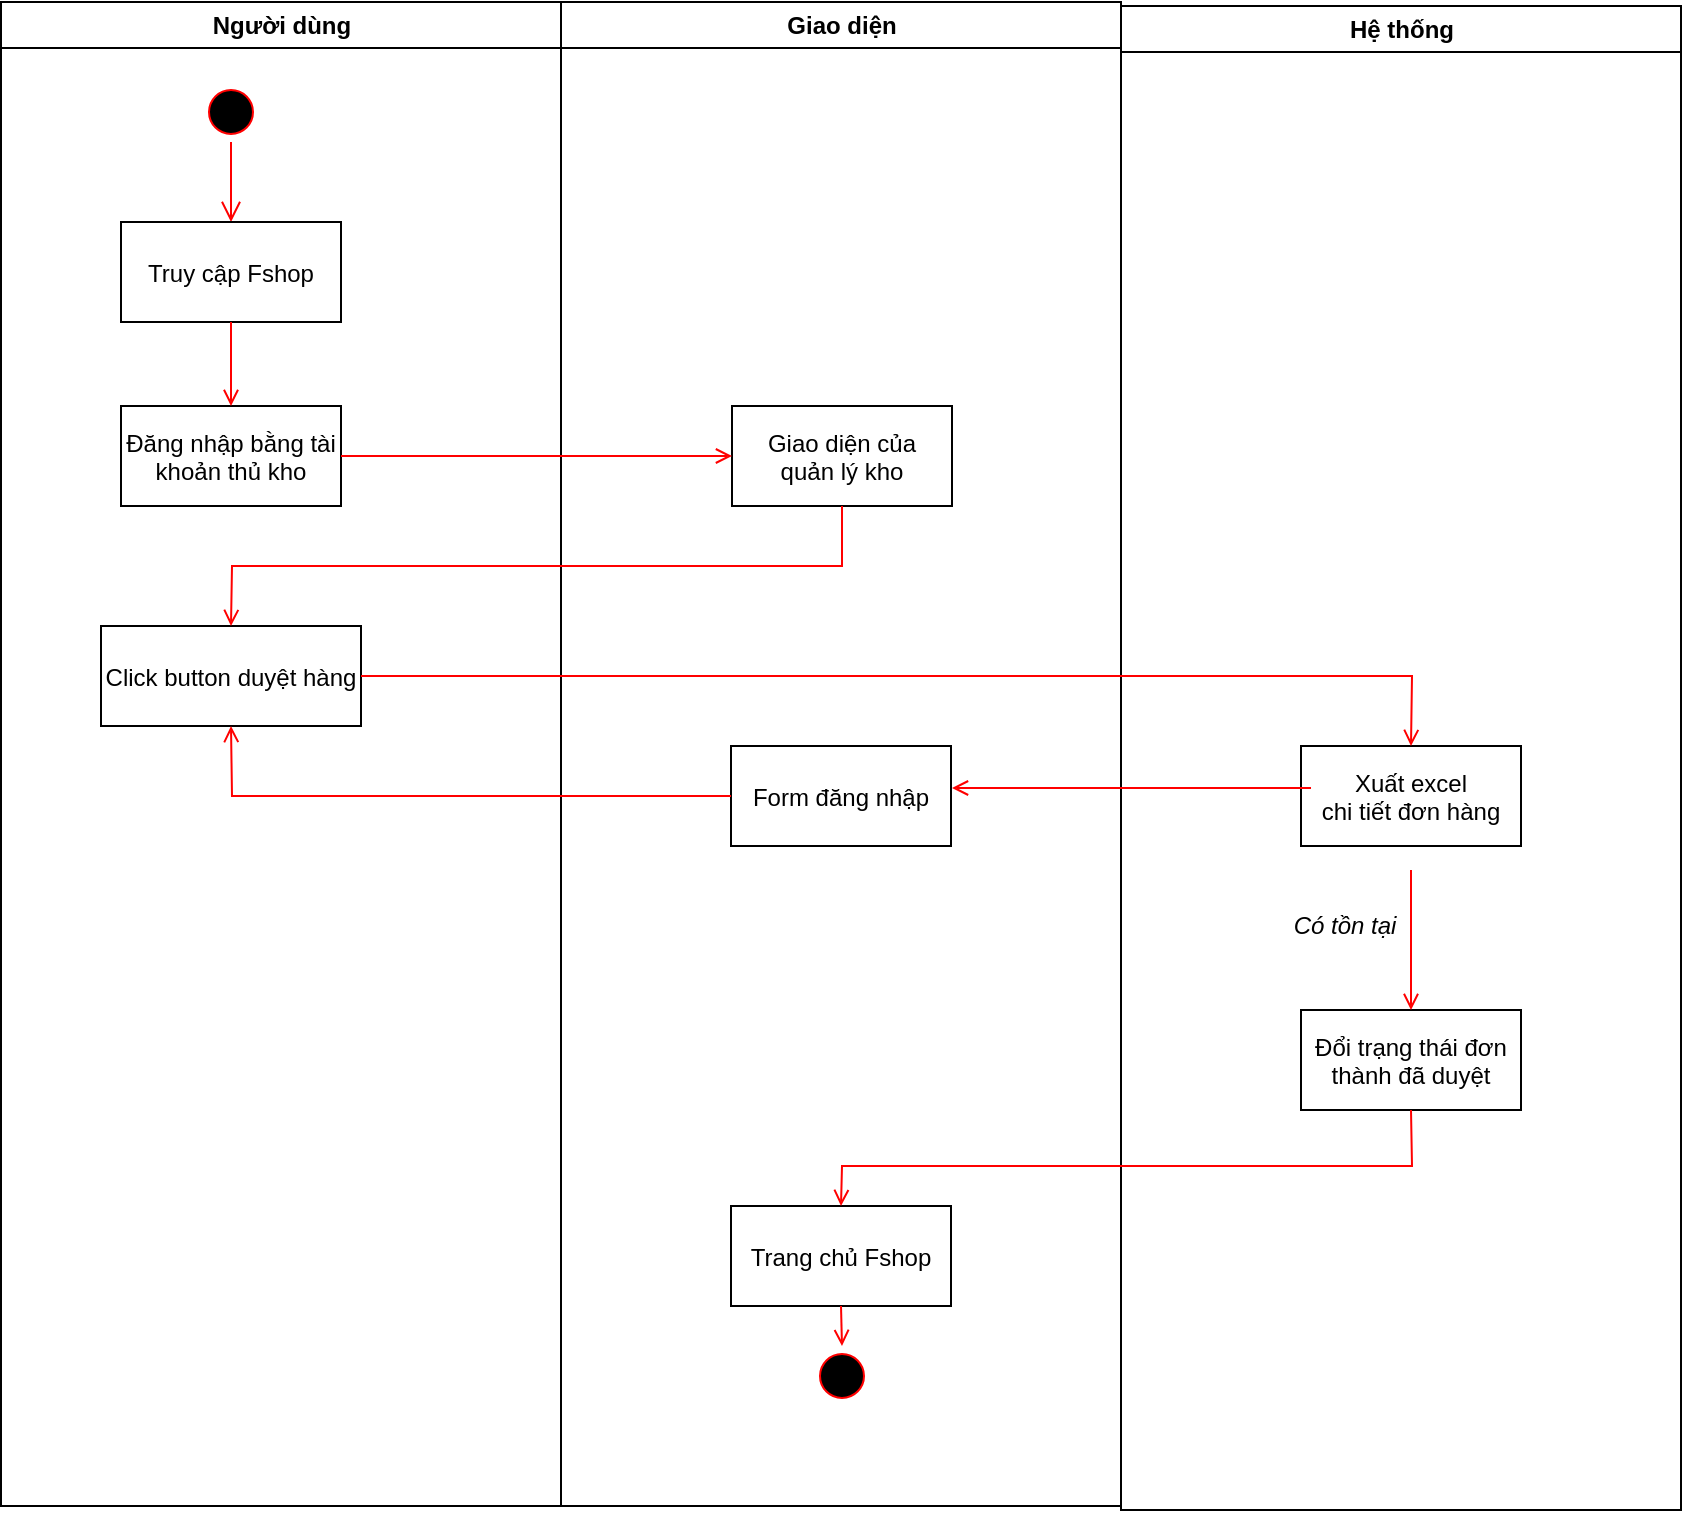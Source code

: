 <mxfile version="14.8.5" type="github">
  <diagram id="WE8mRkxJ6QYw7pnQf_lu" name="Page-1">
    <mxGraphModel dx="1360" dy="729" grid="1" gridSize="10" guides="1" tooltips="1" connect="1" arrows="1" fold="1" page="1" pageScale="1" pageWidth="827" pageHeight="1169" math="0" shadow="0">
      <root>
        <mxCell id="0" />
        <mxCell id="1" parent="0" />
        <mxCell id="6d75Q0BAorunseVZBWpx-1" value="Người dùng" style="swimlane;whiteSpace=wrap" vertex="1" parent="1">
          <mxGeometry x="164.5" y="128" width="280" height="752" as="geometry" />
        </mxCell>
        <mxCell id="6d75Q0BAorunseVZBWpx-2" value="" style="ellipse;shape=startState;fillColor=#000000;strokeColor=#ff0000;" vertex="1" parent="6d75Q0BAorunseVZBWpx-1">
          <mxGeometry x="100" y="40" width="30" height="30" as="geometry" />
        </mxCell>
        <mxCell id="6d75Q0BAorunseVZBWpx-3" value="" style="edgeStyle=elbowEdgeStyle;elbow=horizontal;verticalAlign=bottom;endArrow=open;endSize=8;strokeColor=#FF0000;endFill=1;rounded=0" edge="1" parent="6d75Q0BAorunseVZBWpx-1" source="6d75Q0BAorunseVZBWpx-2" target="6d75Q0BAorunseVZBWpx-4">
          <mxGeometry x="100" y="40" as="geometry">
            <mxPoint x="115" y="110" as="targetPoint" />
          </mxGeometry>
        </mxCell>
        <mxCell id="6d75Q0BAorunseVZBWpx-4" value="Truy cập Fshop" style="" vertex="1" parent="6d75Q0BAorunseVZBWpx-1">
          <mxGeometry x="60" y="110" width="110" height="50" as="geometry" />
        </mxCell>
        <mxCell id="6d75Q0BAorunseVZBWpx-5" value="Đăng nhập bằng tài &#xa;khoản thủ kho" style="" vertex="1" parent="6d75Q0BAorunseVZBWpx-1">
          <mxGeometry x="60" y="202" width="110" height="50" as="geometry" />
        </mxCell>
        <mxCell id="6d75Q0BAorunseVZBWpx-6" value="" style="endArrow=open;strokeColor=#FF0000;endFill=1;rounded=0" edge="1" parent="6d75Q0BAorunseVZBWpx-1" source="6d75Q0BAorunseVZBWpx-4" target="6d75Q0BAorunseVZBWpx-5">
          <mxGeometry relative="1" as="geometry" />
        </mxCell>
        <mxCell id="6d75Q0BAorunseVZBWpx-7" value="Click button duyệt hàng" style="" vertex="1" parent="6d75Q0BAorunseVZBWpx-1">
          <mxGeometry x="50" y="312" width="130" height="50" as="geometry" />
        </mxCell>
        <mxCell id="6d75Q0BAorunseVZBWpx-8" value="Giao diện" style="swimlane;whiteSpace=wrap" vertex="1" parent="1">
          <mxGeometry x="444.5" y="128" width="280" height="752" as="geometry" />
        </mxCell>
        <mxCell id="6d75Q0BAorunseVZBWpx-9" value="Giao diện của &#xa;quản lý kho" style="" vertex="1" parent="6d75Q0BAorunseVZBWpx-8">
          <mxGeometry x="85.5" y="202" width="110" height="50" as="geometry" />
        </mxCell>
        <mxCell id="6d75Q0BAorunseVZBWpx-10" value="Trang chủ Fshop" style="" vertex="1" parent="6d75Q0BAorunseVZBWpx-8">
          <mxGeometry x="85" y="602" width="110" height="50" as="geometry" />
        </mxCell>
        <mxCell id="6d75Q0BAorunseVZBWpx-11" value="Form đăng nhập" style="" vertex="1" parent="6d75Q0BAorunseVZBWpx-8">
          <mxGeometry x="85" y="372" width="110" height="50" as="geometry" />
        </mxCell>
        <mxCell id="6d75Q0BAorunseVZBWpx-12" value="" style="ellipse;shape=startState;fillColor=#000000;strokeColor=#ff0000;" vertex="1" parent="6d75Q0BAorunseVZBWpx-8">
          <mxGeometry x="125.5" y="672" width="30" height="30" as="geometry" />
        </mxCell>
        <mxCell id="6d75Q0BAorunseVZBWpx-13" value="" style="endArrow=open;strokeColor=#FF0000;endFill=1;rounded=0;exitX=0.5;exitY=1;exitDx=0;exitDy=0;entryX=0.5;entryY=0;entryDx=0;entryDy=0;" edge="1" parent="6d75Q0BAorunseVZBWpx-8" source="6d75Q0BAorunseVZBWpx-10" target="6d75Q0BAorunseVZBWpx-12">
          <mxGeometry relative="1" as="geometry">
            <mxPoint x="135.5" y="572" as="sourcePoint" />
            <mxPoint x="135.5" y="614" as="targetPoint" />
          </mxGeometry>
        </mxCell>
        <mxCell id="6d75Q0BAorunseVZBWpx-14" value="Hệ thống" style="swimlane;whiteSpace=wrap" vertex="1" parent="1">
          <mxGeometry x="724.5" y="130" width="280" height="752" as="geometry" />
        </mxCell>
        <mxCell id="6d75Q0BAorunseVZBWpx-16" value="Đổi trạng thái đơn&#xa;thành đã duyệt" style="" vertex="1" parent="6d75Q0BAorunseVZBWpx-14">
          <mxGeometry x="90" y="502" width="110" height="50" as="geometry" />
        </mxCell>
        <mxCell id="6d75Q0BAorunseVZBWpx-17" value="" style="endArrow=open;strokeColor=#FF0000;endFill=1;rounded=0;exitX=0.5;exitY=1;exitDx=0;exitDy=0;entryX=0.5;entryY=0;entryDx=0;entryDy=0;" edge="1" parent="6d75Q0BAorunseVZBWpx-14" target="6d75Q0BAorunseVZBWpx-16">
          <mxGeometry relative="1" as="geometry">
            <mxPoint x="145" y="432" as="sourcePoint" />
            <mxPoint x="146.5" y="542" as="targetPoint" />
          </mxGeometry>
        </mxCell>
        <mxCell id="6d75Q0BAorunseVZBWpx-26" value="Xuất excel &#xa;chi tiết đơn hàng" style="" vertex="1" parent="6d75Q0BAorunseVZBWpx-14">
          <mxGeometry x="90" y="370" width="110" height="50" as="geometry" />
        </mxCell>
        <mxCell id="6d75Q0BAorunseVZBWpx-18" value="" style="endArrow=open;strokeColor=#FF0000;endFill=1;rounded=0;entryX=0;entryY=0.5;entryDx=0;entryDy=0;exitX=1;exitY=0.5;exitDx=0;exitDy=0;" edge="1" parent="1" source="6d75Q0BAorunseVZBWpx-5" target="6d75Q0BAorunseVZBWpx-9">
          <mxGeometry relative="1" as="geometry">
            <mxPoint x="334.5" y="478" as="sourcePoint" />
            <mxPoint x="464.5" y="478" as="targetPoint" />
          </mxGeometry>
        </mxCell>
        <mxCell id="6d75Q0BAorunseVZBWpx-19" value="" style="endArrow=open;strokeColor=#FF0000;endFill=1;rounded=0;exitX=0.5;exitY=1;exitDx=0;exitDy=0;entryX=0.5;entryY=0;entryDx=0;entryDy=0;" edge="1" parent="1" source="6d75Q0BAorunseVZBWpx-9" target="6d75Q0BAorunseVZBWpx-7">
          <mxGeometry relative="1" as="geometry">
            <mxPoint x="590" y="400" as="sourcePoint" />
            <mxPoint x="250" y="440" as="targetPoint" />
            <Array as="points">
              <mxPoint x="585" y="410" />
              <mxPoint x="280" y="410" />
            </Array>
          </mxGeometry>
        </mxCell>
        <mxCell id="6d75Q0BAorunseVZBWpx-20" value="" style="endArrow=open;strokeColor=#FF0000;endFill=1;rounded=0;exitX=1;exitY=0.5;exitDx=0;exitDy=0;entryX=0.5;entryY=0;entryDx=0;entryDy=0;" edge="1" parent="1" source="6d75Q0BAorunseVZBWpx-7" target="6d75Q0BAorunseVZBWpx-26">
          <mxGeometry relative="1" as="geometry">
            <mxPoint x="344.5" y="365" as="sourcePoint" />
            <mxPoint x="869.5" y="480" as="targetPoint" />
            <Array as="points">
              <mxPoint x="870" y="465" />
            </Array>
          </mxGeometry>
        </mxCell>
        <mxCell id="6d75Q0BAorunseVZBWpx-21" value="" style="endArrow=open;strokeColor=#FF0000;endFill=1;rounded=0;exitX=0;exitY=0.5;exitDx=0;exitDy=0;" edge="1" parent="1">
          <mxGeometry relative="1" as="geometry">
            <mxPoint x="819.5" y="521" as="sourcePoint" />
            <mxPoint x="640.0" y="521" as="targetPoint" />
            <Array as="points" />
          </mxGeometry>
        </mxCell>
        <mxCell id="6d75Q0BAorunseVZBWpx-23" value="" style="endArrow=open;strokeColor=#FF0000;endFill=1;rounded=0;exitX=0;exitY=0.5;exitDx=0;exitDy=0;entryX=0.5;entryY=1;entryDx=0;entryDy=0;" edge="1" parent="1" source="6d75Q0BAorunseVZBWpx-11" target="6d75Q0BAorunseVZBWpx-7">
          <mxGeometry relative="1" as="geometry">
            <mxPoint x="360" y="510" as="sourcePoint" />
            <mxPoint x="180.5" y="510" as="targetPoint" />
            <Array as="points">
              <mxPoint x="280" y="525" />
            </Array>
          </mxGeometry>
        </mxCell>
        <mxCell id="6d75Q0BAorunseVZBWpx-24" value="" style="endArrow=open;strokeColor=#FF0000;endFill=1;rounded=0;entryX=0.5;entryY=0;entryDx=0;entryDy=0;exitX=0.5;exitY=1;exitDx=0;exitDy=0;" edge="1" parent="1" source="6d75Q0BAorunseVZBWpx-16" target="6d75Q0BAorunseVZBWpx-10">
          <mxGeometry relative="1" as="geometry">
            <mxPoint x="880" y="730" as="sourcePoint" />
            <mxPoint x="584.5" y="630" as="targetPoint" />
            <Array as="points">
              <mxPoint x="870" y="710" />
              <mxPoint x="585" y="710" />
            </Array>
          </mxGeometry>
        </mxCell>
        <mxCell id="6d75Q0BAorunseVZBWpx-25" value="Có tồn tại" style="text;html=1;align=center;verticalAlign=middle;resizable=0;points=[];autosize=1;strokeColor=none;fontStyle=2" vertex="1" parent="1">
          <mxGeometry x="801" y="580" width="70" height="20" as="geometry" />
        </mxCell>
      </root>
    </mxGraphModel>
  </diagram>
</mxfile>
